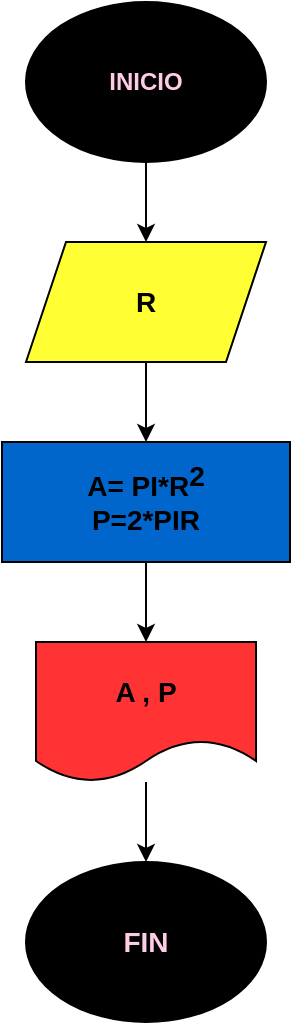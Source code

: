 <mxfile>
    <diagram id="vPCtJSJ-Te7VBKAN5zJ1" name="Página-1">
        <mxGraphModel dx="902" dy="411" grid="1" gridSize="10" guides="1" tooltips="1" connect="1" arrows="1" fold="1" page="1" pageScale="1" pageWidth="827" pageHeight="1169" math="0" shadow="0">
            <root>
                <mxCell id="0"/>
                <mxCell id="1" parent="0"/>
                <mxCell id="4" value="" style="edgeStyle=none;html=1;" edge="1" parent="1" source="2" target="3">
                    <mxGeometry relative="1" as="geometry"/>
                </mxCell>
                <mxCell id="2" value="&lt;b&gt;&lt;font color=&quot;#ffcce6&quot;&gt;INICIO&lt;/font&gt;&lt;/b&gt;" style="ellipse;whiteSpace=wrap;html=1;fillColor=#000000;" vertex="1" parent="1">
                    <mxGeometry x="354" y="40" width="120" height="80" as="geometry"/>
                </mxCell>
                <mxCell id="6" value="" style="edgeStyle=none;html=1;" edge="1" parent="1" source="3" target="5">
                    <mxGeometry relative="1" as="geometry"/>
                </mxCell>
                <mxCell id="3" value="&lt;font color=&quot;#000000&quot; style=&quot;font-size: 14px;&quot;&gt;&lt;b&gt;R&lt;/b&gt;&lt;/font&gt;" style="shape=parallelogram;perimeter=parallelogramPerimeter;whiteSpace=wrap;html=1;fixedSize=1;fillColor=#FFFF33;" vertex="1" parent="1">
                    <mxGeometry x="354" y="160" width="120" height="60" as="geometry"/>
                </mxCell>
                <mxCell id="8" value="" style="edgeStyle=none;html=1;fontSize=14;fontColor=#FFCCE6;" edge="1" parent="1" source="5" target="7">
                    <mxGeometry relative="1" as="geometry"/>
                </mxCell>
                <mxCell id="5" value="&lt;font color=&quot;#000000&quot; style=&quot;font-size: 14px;&quot;&gt;&lt;b style=&quot;&quot;&gt;A= PI*R&lt;/b&gt;&lt;/font&gt;&lt;sup&gt;&lt;font style=&quot;&quot;&gt;&lt;font color=&quot;#000000&quot; style=&quot;font-size: 14px;&quot;&gt;&lt;b style=&quot;&quot;&gt;2&lt;br&gt;P=2*PIR&lt;/b&gt;&lt;/font&gt;&lt;/font&gt;&lt;br&gt;&lt;/sup&gt;" style="rounded=0;whiteSpace=wrap;html=1;fillColor=#0066CC;" vertex="1" parent="1">
                    <mxGeometry x="342" y="260" width="144" height="60" as="geometry"/>
                </mxCell>
                <mxCell id="10" value="" style="edgeStyle=none;html=1;fontSize=14;fontColor=#FFCCE6;" edge="1" parent="1" source="7" target="9">
                    <mxGeometry relative="1" as="geometry"/>
                </mxCell>
                <mxCell id="7" value="&lt;b&gt;&lt;font color=&quot;#000000&quot; style=&quot;font-size: 14px;&quot;&gt;A , P&lt;/font&gt;&lt;/b&gt;" style="shape=document;whiteSpace=wrap;html=1;boundedLbl=1;fillColor=#FF3333;" vertex="1" parent="1">
                    <mxGeometry x="359" y="360" width="110" height="70" as="geometry"/>
                </mxCell>
                <mxCell id="9" value="&lt;font style=&quot;font-size: 14px;&quot;&gt;&lt;b&gt;FIN&lt;/b&gt;&lt;/font&gt;" style="ellipse;whiteSpace=wrap;html=1;fontSize=14;fontColor=#FFCCE6;fillColor=#000000;" vertex="1" parent="1">
                    <mxGeometry x="354" y="470" width="120" height="80" as="geometry"/>
                </mxCell>
            </root>
        </mxGraphModel>
    </diagram>
</mxfile>